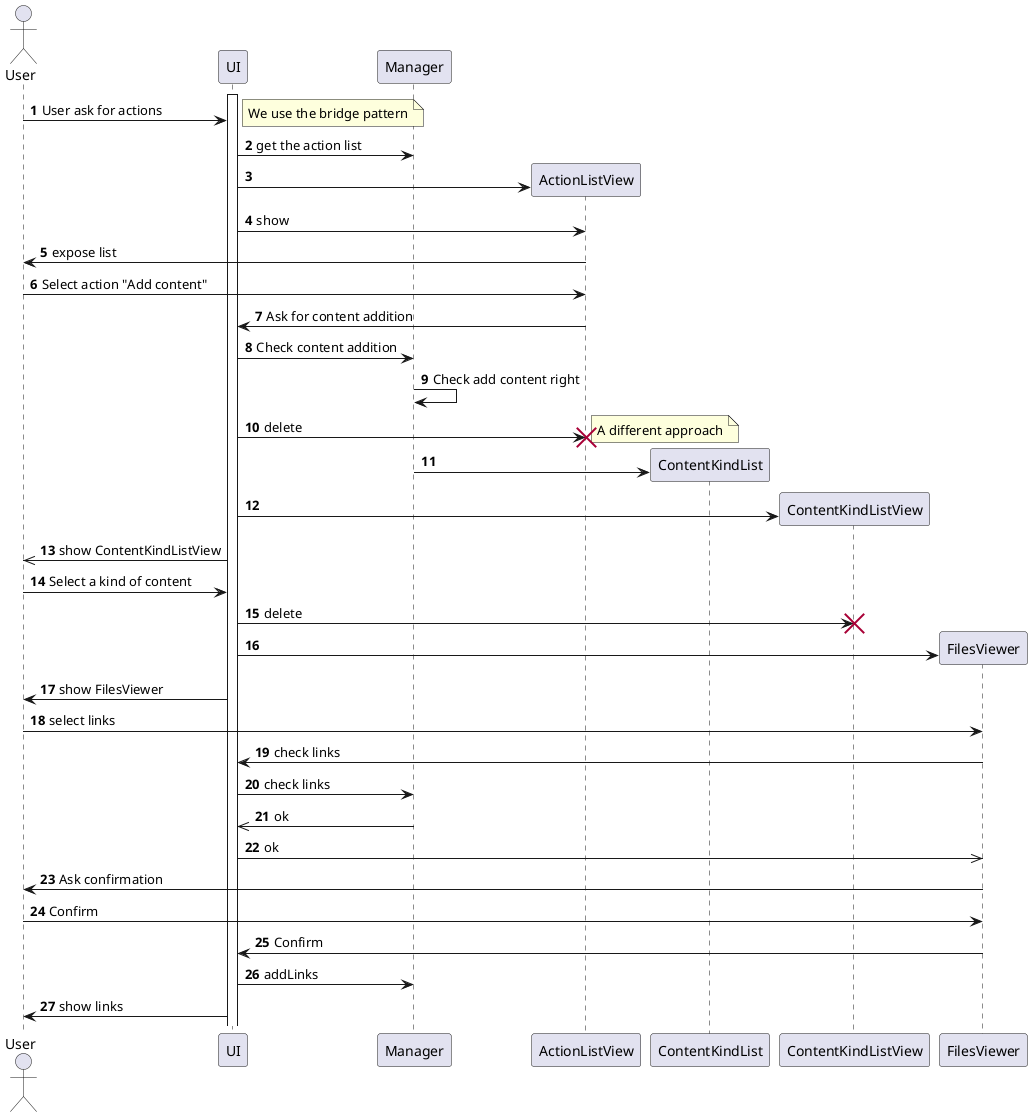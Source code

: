 @startuml
autonumber
actor User
activate UI
User -> UI : User ask for actions
note right : We use the bridge pattern
UI -> Manager : get the action list
create ActionListView
UI -> ActionListView
UI -> ActionListView : show
ActionListView -> User : expose list
User -> ActionListView : Select action "Add content"
ActionListView -> UI : Ask for content addition
UI -> Manager : Check content addition
Manager -> Manager : Check add content right
UI -> ActionListView !! : delete
note right : A different approach
create ContentKindList
Manager -> ContentKindList
create ContentKindListView
UI -> ContentKindListView
UI ->> User : show ContentKindListView
User -> UI : Select a kind of content
UI -> ContentKindListView !! : delete
create FilesViewer
UI -> FilesViewer
UI -> User : show FilesViewer
User -> FilesViewer : select links
FilesViewer -> UI : check links
UI -> Manager : check links
Manager ->> UI : ok
UI ->> FilesViewer : ok
FilesViewer -> User : Ask confirmation
User -> FilesViewer : Confirm
FilesViewer -> UI : Confirm
UI -> Manager : addLinks
UI -> User : show links
@enduml
